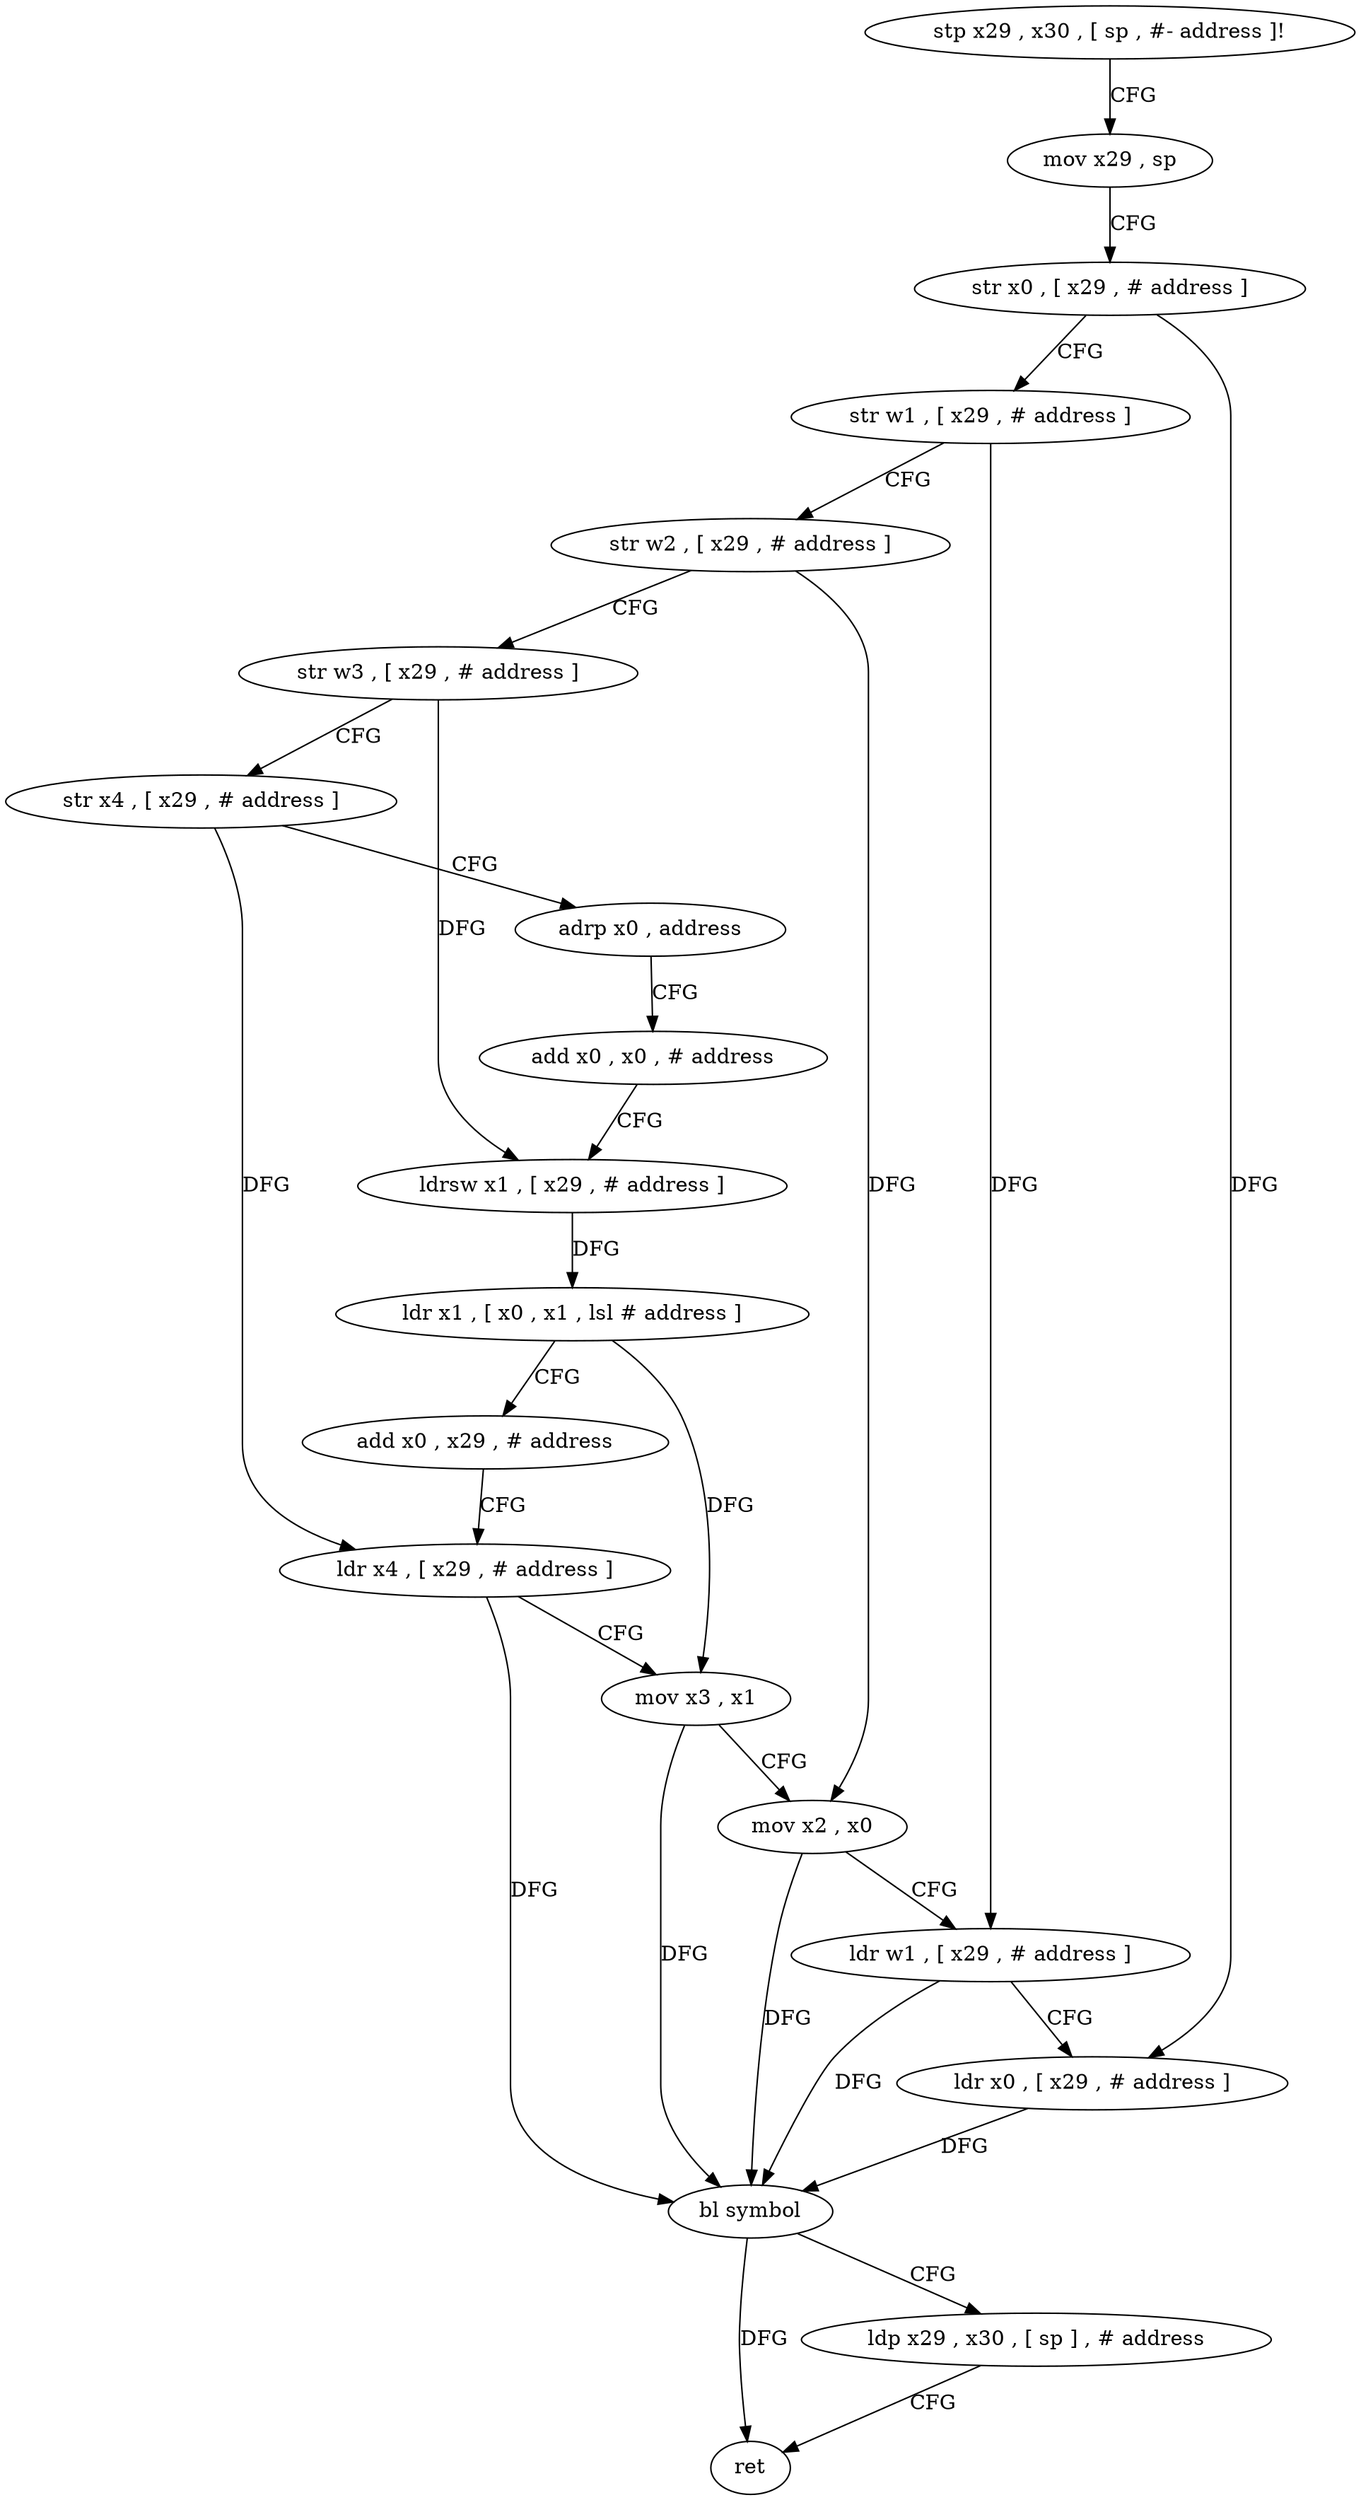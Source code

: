 digraph "func" {
"394448" [label = "stp x29 , x30 , [ sp , #- address ]!" ]
"394452" [label = "mov x29 , sp" ]
"394456" [label = "str x0 , [ x29 , # address ]" ]
"394460" [label = "str w1 , [ x29 , # address ]" ]
"394464" [label = "str w2 , [ x29 , # address ]" ]
"394468" [label = "str w3 , [ x29 , # address ]" ]
"394472" [label = "str x4 , [ x29 , # address ]" ]
"394476" [label = "adrp x0 , address" ]
"394480" [label = "add x0 , x0 , # address" ]
"394484" [label = "ldrsw x1 , [ x29 , # address ]" ]
"394488" [label = "ldr x1 , [ x0 , x1 , lsl # address ]" ]
"394492" [label = "add x0 , x29 , # address" ]
"394496" [label = "ldr x4 , [ x29 , # address ]" ]
"394500" [label = "mov x3 , x1" ]
"394504" [label = "mov x2 , x0" ]
"394508" [label = "ldr w1 , [ x29 , # address ]" ]
"394512" [label = "ldr x0 , [ x29 , # address ]" ]
"394516" [label = "bl symbol" ]
"394520" [label = "ldp x29 , x30 , [ sp ] , # address" ]
"394524" [label = "ret" ]
"394448" -> "394452" [ label = "CFG" ]
"394452" -> "394456" [ label = "CFG" ]
"394456" -> "394460" [ label = "CFG" ]
"394456" -> "394512" [ label = "DFG" ]
"394460" -> "394464" [ label = "CFG" ]
"394460" -> "394508" [ label = "DFG" ]
"394464" -> "394468" [ label = "CFG" ]
"394464" -> "394504" [ label = "DFG" ]
"394468" -> "394472" [ label = "CFG" ]
"394468" -> "394484" [ label = "DFG" ]
"394472" -> "394476" [ label = "CFG" ]
"394472" -> "394496" [ label = "DFG" ]
"394476" -> "394480" [ label = "CFG" ]
"394480" -> "394484" [ label = "CFG" ]
"394484" -> "394488" [ label = "DFG" ]
"394488" -> "394492" [ label = "CFG" ]
"394488" -> "394500" [ label = "DFG" ]
"394492" -> "394496" [ label = "CFG" ]
"394496" -> "394500" [ label = "CFG" ]
"394496" -> "394516" [ label = "DFG" ]
"394500" -> "394504" [ label = "CFG" ]
"394500" -> "394516" [ label = "DFG" ]
"394504" -> "394508" [ label = "CFG" ]
"394504" -> "394516" [ label = "DFG" ]
"394508" -> "394512" [ label = "CFG" ]
"394508" -> "394516" [ label = "DFG" ]
"394512" -> "394516" [ label = "DFG" ]
"394516" -> "394520" [ label = "CFG" ]
"394516" -> "394524" [ label = "DFG" ]
"394520" -> "394524" [ label = "CFG" ]
}
